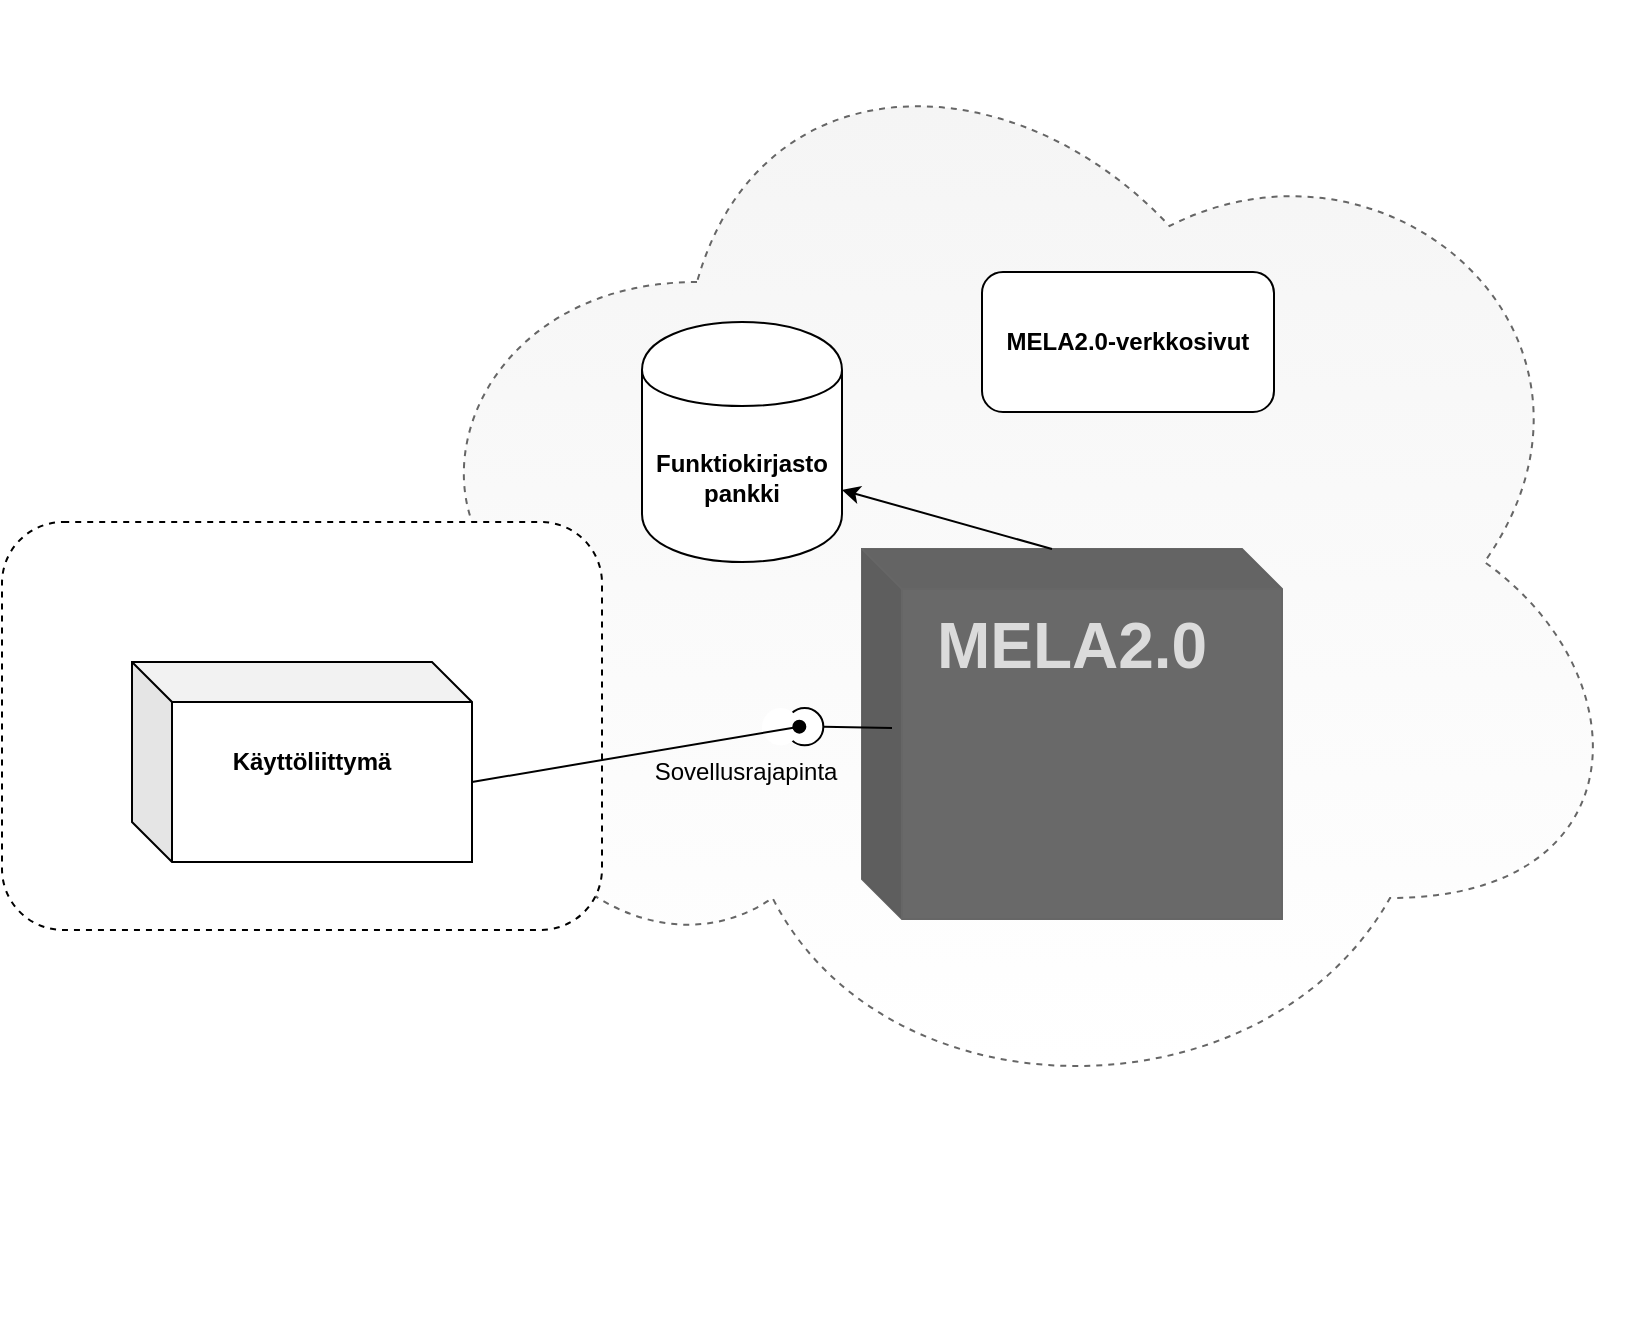 <mxfile version="11.0.7" type="device"><diagram id="8lhiOSgOTf0ZKKcOg08B" name="Page-1"><mxGraphModel dx="1422" dy="793" grid="1" gridSize="10" guides="1" tooltips="1" connect="1" arrows="1" fold="1" page="1" pageScale="1" pageWidth="827" pageHeight="1169" math="0" shadow="0"><root><mxCell id="0"/><mxCell id="1" parent="0"/><mxCell id="yoJNnNpF7kDcT4mHimxi-167" value="" style="ellipse;shape=cloud;whiteSpace=wrap;html=1;dashed=1;strokeColor=#666666;fillColor=#f5f5f5;fontColor=#333333;gradientColor=#ffffff;" parent="1" vertex="1"><mxGeometry x="550" y="120" width="630" height="560" as="geometry"/></mxCell><mxCell id="yoJNnNpF7kDcT4mHimxi-165" value="" style="rounded=1;whiteSpace=wrap;html=1;strokeColor=#000000;gradientColor=none;dashed=1;fillColor=#ffffff;" parent="1" vertex="1"><mxGeometry x="360" y="380" width="300" height="204" as="geometry"/></mxCell><mxCell id="yoJNnNpF7kDcT4mHimxi-137" value="" style="group;fontSize=12;" parent="1" vertex="1" connectable="0"><mxGeometry x="653.5" y="621.5" width="300" height="160" as="geometry"/></mxCell><mxCell id="yoJNnNpF7kDcT4mHimxi-148" value="" style="group" parent="1" vertex="1" connectable="0"><mxGeometry x="790" y="393.5" width="210" height="185" as="geometry"/></mxCell><mxCell id="yoJNnNpF7kDcT4mHimxi-127" value="" style="shape=cube;whiteSpace=wrap;html=1;boundedLbl=1;backgroundOutline=1;darkOpacity=0.05;darkOpacity2=0.1;fontSize=12;fillColor=#696969;strokeColor=#666666;fontColor=#333333;" parent="yoJNnNpF7kDcT4mHimxi-148" vertex="1"><mxGeometry width="210" height="185" as="geometry"/></mxCell><mxCell id="yoJNnNpF7kDcT4mHimxi-128" value="MELA2.0" style="text;html=1;strokeColor=none;fillColor=none;align=center;verticalAlign=middle;whiteSpace=wrap;rounded=0;fontSize=32;fontColor=#DBDBDB;fontStyle=1" parent="yoJNnNpF7kDcT4mHimxi-148" vertex="1"><mxGeometry x="37.8" y="26.429" width="134.4" height="44.048" as="geometry"/></mxCell><mxCell id="yoJNnNpF7kDcT4mHimxi-160" value="" style="group" parent="1" vertex="1" connectable="0"><mxGeometry x="425" y="450" width="170" height="100" as="geometry"/></mxCell><mxCell id="yoJNnNpF7kDcT4mHimxi-151" value="" style="shape=cube;whiteSpace=wrap;html=1;boundedLbl=1;backgroundOutline=1;darkOpacity=0.05;darkOpacity2=0.1;fontSize=12;" parent="yoJNnNpF7kDcT4mHimxi-160" vertex="1"><mxGeometry width="170" height="100" as="geometry"/></mxCell><mxCell id="yoJNnNpF7kDcT4mHimxi-152" value="Käyttöliittymä " style="text;html=1;strokeColor=none;fillColor=none;align=center;verticalAlign=middle;whiteSpace=wrap;rounded=0;fontSize=12;fontColor=#000000;fontStyle=1" parent="yoJNnNpF7kDcT4mHimxi-160" vertex="1"><mxGeometry x="60" y="40" width="60" height="20" as="geometry"/></mxCell><mxCell id="yoJNnNpF7kDcT4mHimxi-174" value="MELA2.0-verkkosivut" style="rounded=1;whiteSpace=wrap;html=1;fontStyle=1" parent="1" vertex="1"><mxGeometry x="850" y="255" width="146" height="70" as="geometry"/></mxCell><mxCell id="yoJNnNpF7kDcT4mHimxi-175" style="edgeStyle=none;rounded=0;orthogonalLoop=1;jettySize=auto;html=1;exitX=0;exitY=0;exitDx=95;exitDy=0;exitPerimeter=0;entryX=1;entryY=0.7;entryDx=0;entryDy=0;" parent="1" source="yoJNnNpF7kDcT4mHimxi-127" target="yoJNnNpF7kDcT4mHimxi-176" edge="1"><mxGeometry relative="1" as="geometry"><mxPoint x="810" y="353" as="targetPoint"/></mxGeometry></mxCell><mxCell id="yoJNnNpF7kDcT4mHimxi-176" value="Funktiokirjasto pankki" style="shape=cylinder;whiteSpace=wrap;html=1;boundedLbl=1;backgroundOutline=1;strokeColor=#000000;fillColor=#ffffff;gradientColor=none;fontStyle=1" parent="1" vertex="1"><mxGeometry x="680" y="280" width="100" height="120" as="geometry"/></mxCell><mxCell id="NaKFgBLqxeVW6MJCRyf_-13" value="" style="group;direction=east;rotation=-90;" vertex="1" connectable="0" parent="1"><mxGeometry x="760" y="447" width="20" height="70" as="geometry"/></mxCell><mxCell id="NaKFgBLqxeVW6MJCRyf_-12" value="" style="group;direction=east;rotation=-90;" vertex="1" connectable="0" parent="NaKFgBLqxeVW6MJCRyf_-13"><mxGeometry x="-10" y="10" width="20" height="50" as="geometry"/></mxCell><mxCell id="NaKFgBLqxeVW6MJCRyf_-10" value="" style="group;direction=east;rotation=-90;" vertex="1" connectable="0" parent="NaKFgBLqxeVW6MJCRyf_-12"><mxGeometry width="20" height="50" as="geometry"/></mxCell><mxCell id="NaKFgBLqxeVW6MJCRyf_-8" value="" style="ellipse;whiteSpace=wrap;html=1;aspect=fixed;shadow=0;strokeColor=#000000;fillColor=#ffffff;direction=east;rotation=-90;" vertex="1" parent="NaKFgBLqxeVW6MJCRyf_-10"><mxGeometry x="2" y="16" width="18.667" height="18.667" as="geometry"/></mxCell><mxCell id="NaKFgBLqxeVW6MJCRyf_-9" value="" style="ellipse;whiteSpace=wrap;html=1;aspect=fixed;shadow=0;strokeColor=none;fillColor=#ffffff;direction=east;rotation=-90;" vertex="1" parent="NaKFgBLqxeVW6MJCRyf_-10"><mxGeometry x="-10" y="16" width="18.667" height="18.667" as="geometry"/></mxCell><mxCell id="NaKFgBLqxeVW6MJCRyf_-5" value="" style="endArrow=none;html=1;entryX=0.5;entryY=1;entryDx=0;entryDy=0;exitX=0.5;exitY=1;exitDx=0;exitDy=0;" edge="1" parent="NaKFgBLqxeVW6MJCRyf_-10" target="NaKFgBLqxeVW6MJCRyf_-8"><mxGeometry width="50" height="50" relative="1" as="geometry"><mxPoint x="55" y="26" as="sourcePoint"/><mxPoint x="35" y="145" as="targetPoint"/></mxGeometry></mxCell><mxCell id="yoJNnNpF7kDcT4mHimxi-159" style="edgeStyle=none;rounded=0;orthogonalLoop=1;jettySize=auto;html=1;exitX=0;exitY=0;exitDx=170;exitDy=60;exitPerimeter=0;endArrow=oval;endFill=1;entryX=0.5;entryY=1;entryDx=0;entryDy=0;" parent="1" source="yoJNnNpF7kDcT4mHimxi-151" target="NaKFgBLqxeVW6MJCRyf_-9" edge="1"><mxGeometry relative="1" as="geometry"><mxPoint x="720" y="490" as="targetPoint"/></mxGeometry></mxCell><mxCell id="NaKFgBLqxeVW6MJCRyf_-14" value="Sovellusrajapinta" style="text;html=1;strokeColor=none;fillColor=none;align=center;verticalAlign=middle;whiteSpace=wrap;rounded=0;shadow=0;" vertex="1" parent="1"><mxGeometry x="712" y="494.5" width="40" height="20" as="geometry"/></mxCell></root></mxGraphModel></diagram></mxfile>